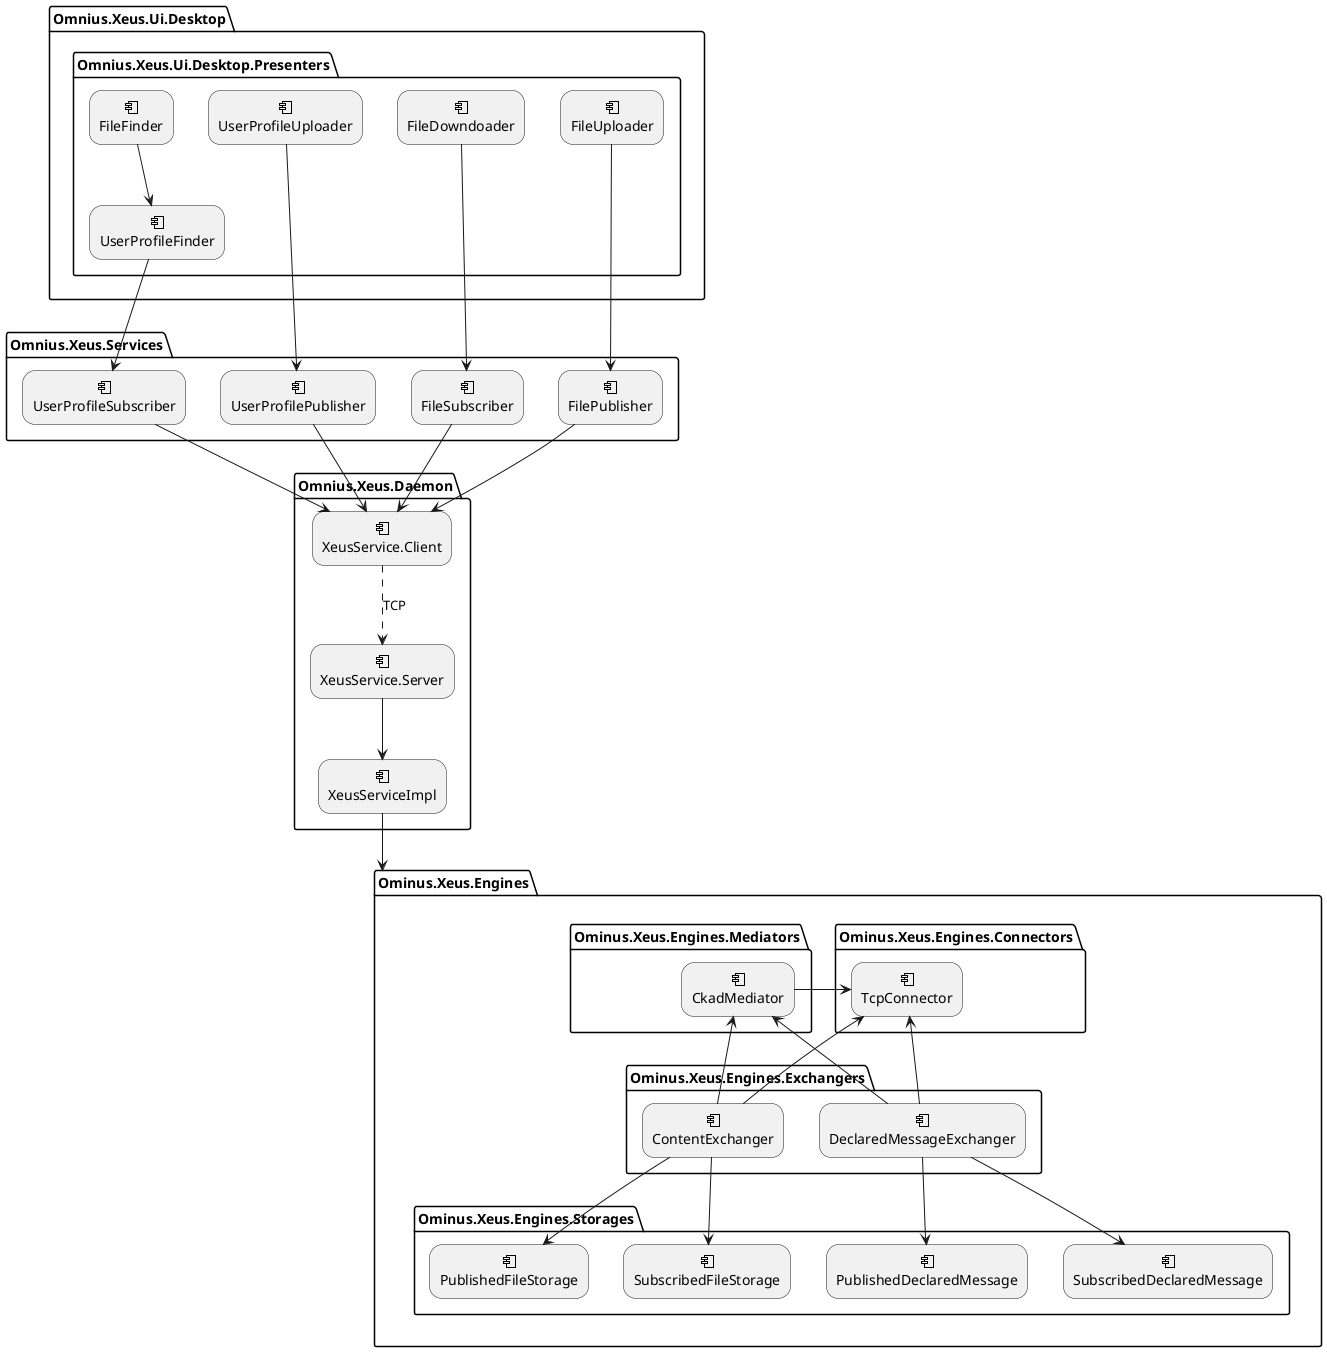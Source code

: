 @startuml

skinparam rectangle<<behavior>> {
	roundCorner 25
}
sprite $component jar:archimate/component

package Omnius.Xeus.Ui.Desktop {
    package Omnius.Xeus.Ui.Desktop.Presenters {
        rectangle UserProfileFinder <<$component>><<behavior>>
        rectangle UserProfileUploader <<$component>><<behavior>>
        rectangle FileFinder <<$component>><<behavior>>
        rectangle FileDowndoader <<$component>><<behavior>>
        rectangle FileUploader <<$component>><<behavior>>
    }
}

package Omnius.Xeus.Services {
    rectangle FilePublisher <<$component>><<behavior>>
    rectangle FileSubscriber <<$component>><<behavior>>
    rectangle UserProfilePublisher <<$component>><<behavior>>
    rectangle UserProfileSubscriber <<$component>><<behavior>>
}

package Omnius.Xeus.Daemon {
    rectangle XeusService.Client <<$component>><<behavior>>
    rectangle XeusService.Server <<$component>><<behavior>>
}

package Omnius.Xeus.Daemon {
    rectangle XeusServiceImpl <<$component>><<behavior>>
}

package Ominus.Xeus.Engines {
    package Ominus.Xeus.Engines.Connectors {
        rectangle TcpConnector <<$component>><<behavior>>
    }
    package Ominus.Xeus.Engines.Exchangers {
        rectangle ContentExchanger <<$component>><<behavior>>
        rectangle DeclaredMessageExchanger <<$component>><<behavior>>
    }
    package Ominus.Xeus.Engines.Mediators {
        rectangle CkadMediator <<$component>><<behavior>>
    }
    package Ominus.Xeus.Engines.Storages {
        rectangle PublishedFileStorage <<$component>><<behavior>>
        rectangle SubscribedFileStorage <<$component>><<behavior>>
        rectangle PublishedDeclaredMessage <<$component>><<behavior>>
        rectangle SubscribedDeclaredMessage <<$component>><<behavior>>
    }
}

UserProfileFinder -down-> UserProfileSubscriber
UserProfileUploader -down-> UserProfilePublisher
FileFinder -down-> UserProfileFinder
FileDowndoader -down-> FileSubscriber
FileUploader -down-> FilePublisher

FilePublisher -down-> XeusService.Client
FileSubscriber -down-> XeusService.Client
UserProfilePublisher -down-> XeusService.Client
UserProfileSubscriber -down-> XeusService.Client

XeusService.Client .down.> XeusService.Server : TCP

XeusService.Server -down-> XeusServiceImpl

XeusServiceImpl -down-> Ominus.Xeus.Engines

CkadMediator -left-> TcpConnector

ContentExchanger -up-> TcpConnector
ContentExchanger -up-> CkadMediator
ContentExchanger -down-> PublishedFileStorage
ContentExchanger -down-> SubscribedFileStorage

DeclaredMessageExchanger -up-> TcpConnector
DeclaredMessageExchanger -up-> CkadMediator
DeclaredMessageExchanger -down-> PublishedDeclaredMessage
DeclaredMessageExchanger -down-> SubscribedDeclaredMessage

@enduml
